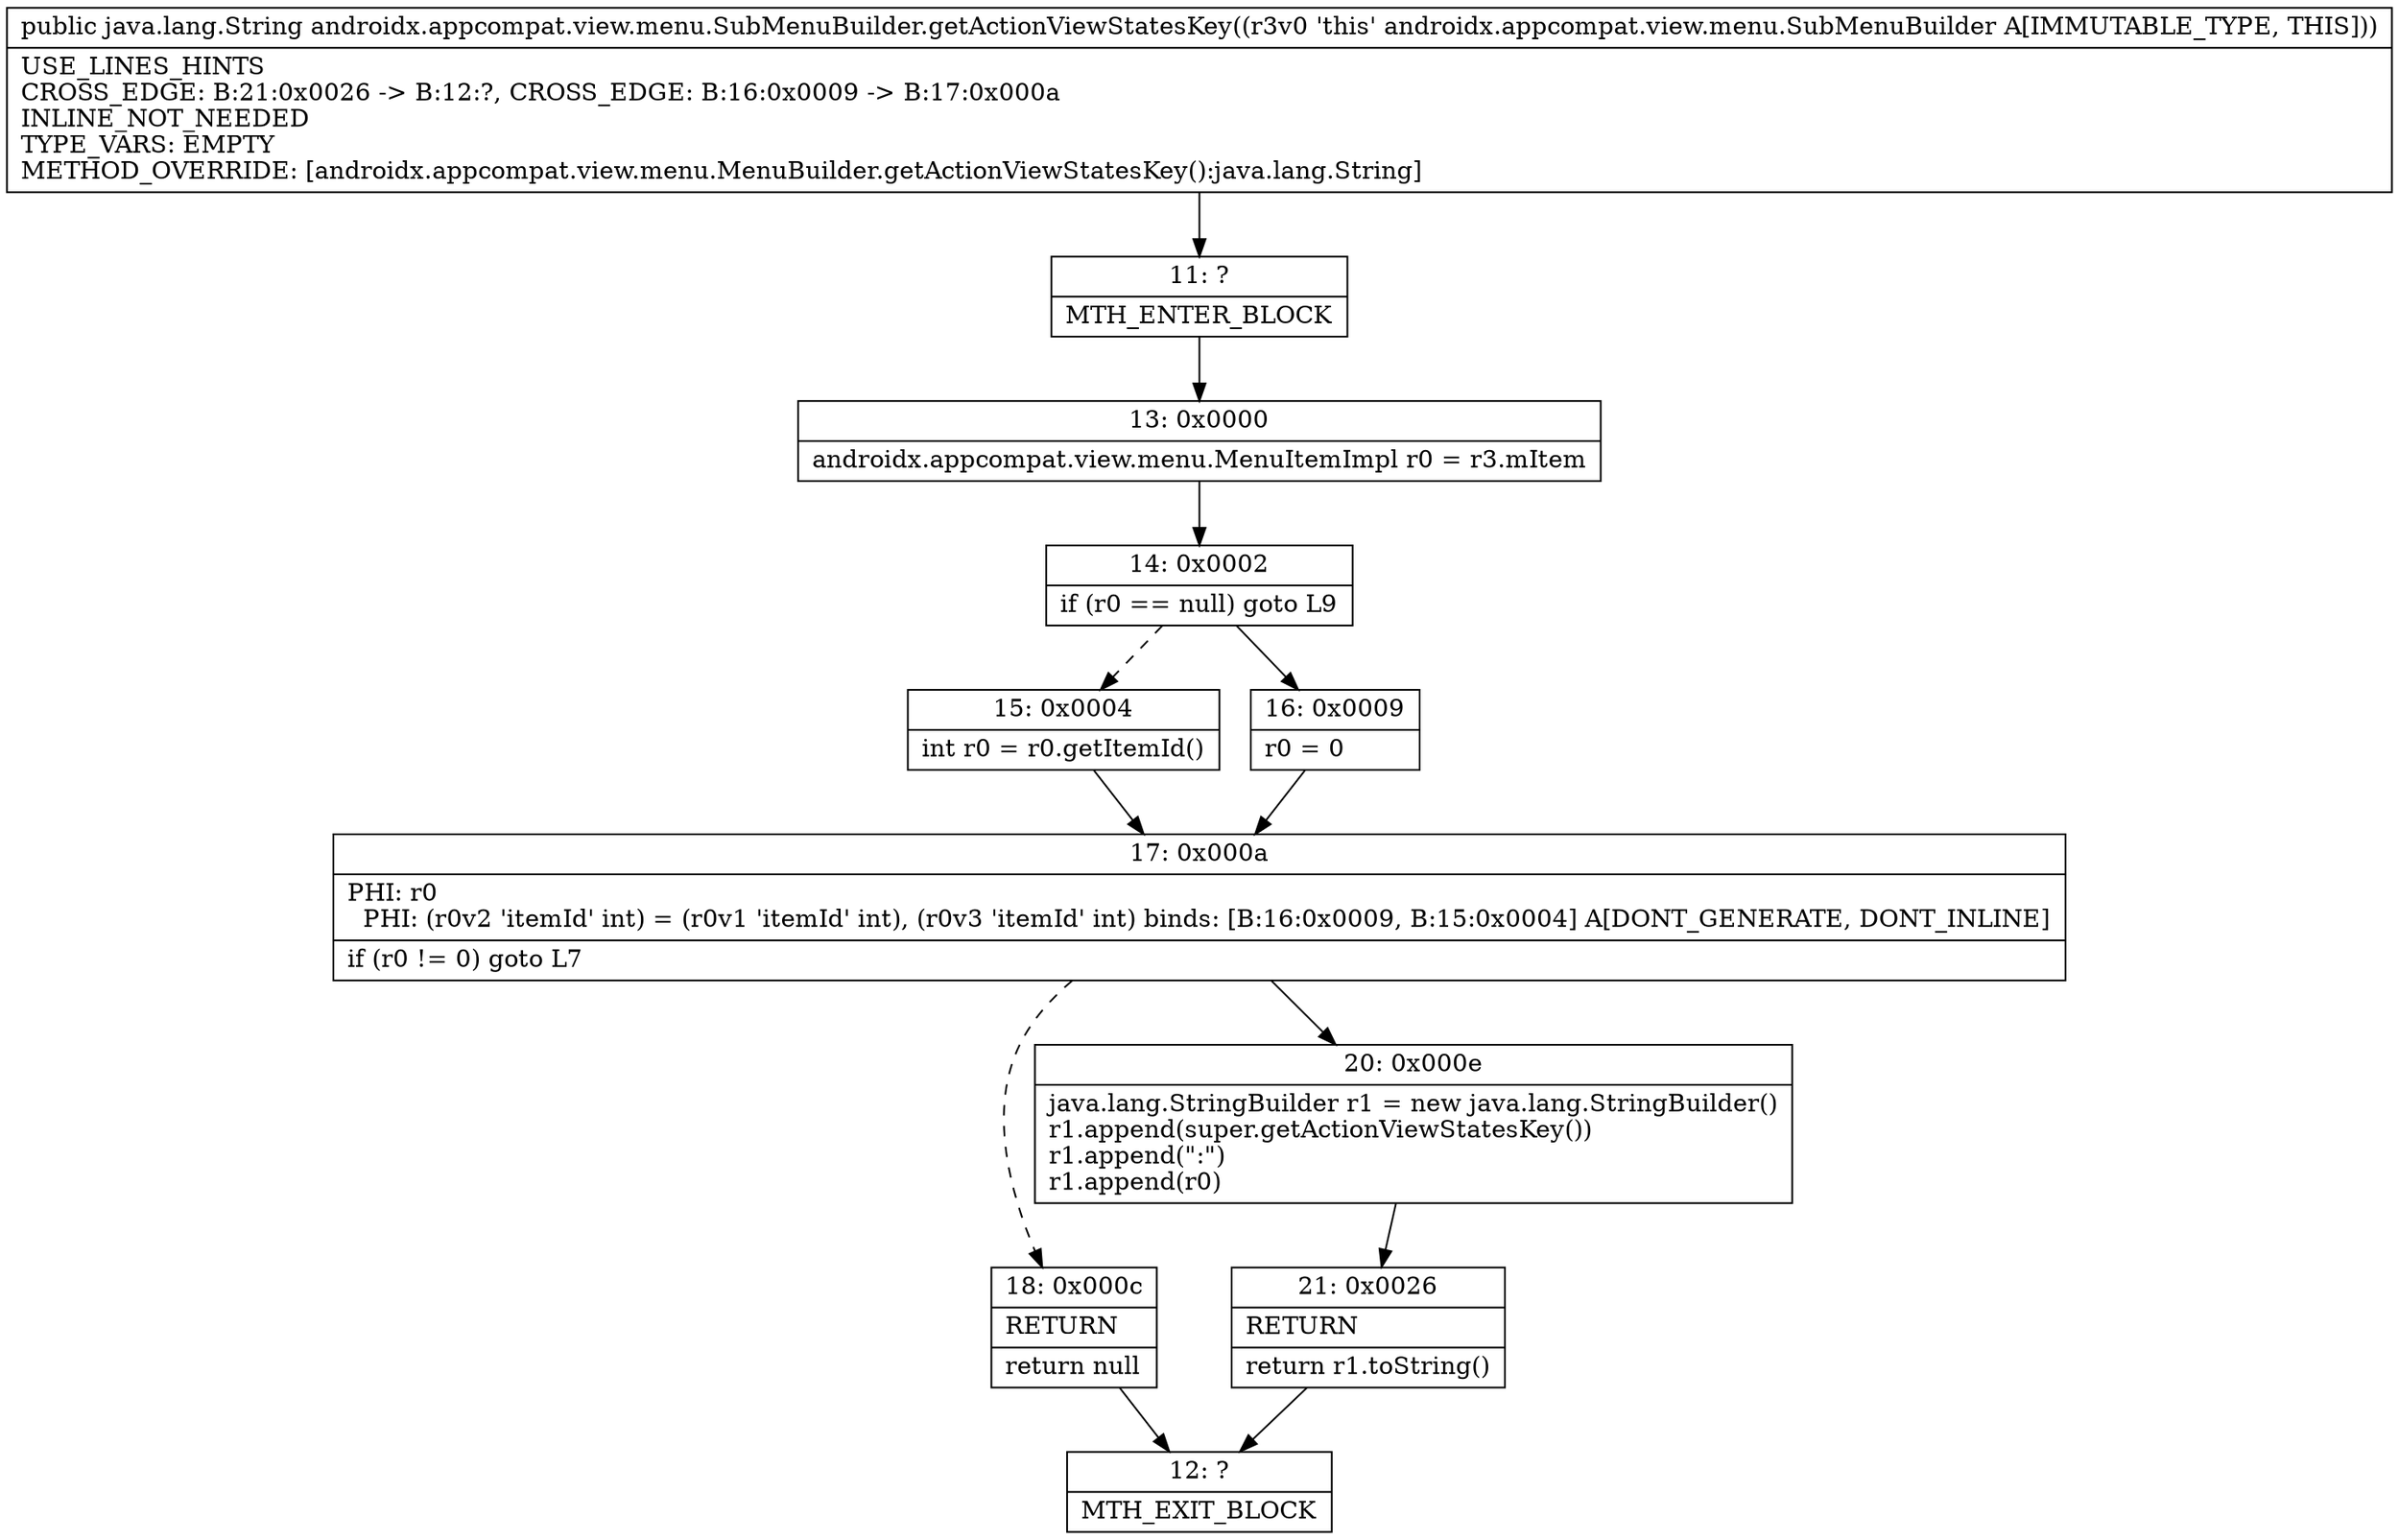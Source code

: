 digraph "CFG forandroidx.appcompat.view.menu.SubMenuBuilder.getActionViewStatesKey()Ljava\/lang\/String;" {
Node_11 [shape=record,label="{11\:\ ?|MTH_ENTER_BLOCK\l}"];
Node_13 [shape=record,label="{13\:\ 0x0000|androidx.appcompat.view.menu.MenuItemImpl r0 = r3.mItem\l}"];
Node_14 [shape=record,label="{14\:\ 0x0002|if (r0 == null) goto L9\l}"];
Node_15 [shape=record,label="{15\:\ 0x0004|int r0 = r0.getItemId()\l}"];
Node_17 [shape=record,label="{17\:\ 0x000a|PHI: r0 \l  PHI: (r0v2 'itemId' int) = (r0v1 'itemId' int), (r0v3 'itemId' int) binds: [B:16:0x0009, B:15:0x0004] A[DONT_GENERATE, DONT_INLINE]\l|if (r0 != 0) goto L7\l}"];
Node_18 [shape=record,label="{18\:\ 0x000c|RETURN\l|return null\l}"];
Node_12 [shape=record,label="{12\:\ ?|MTH_EXIT_BLOCK\l}"];
Node_20 [shape=record,label="{20\:\ 0x000e|java.lang.StringBuilder r1 = new java.lang.StringBuilder()\lr1.append(super.getActionViewStatesKey())\lr1.append(\":\")\lr1.append(r0)\l}"];
Node_21 [shape=record,label="{21\:\ 0x0026|RETURN\l|return r1.toString()\l}"];
Node_16 [shape=record,label="{16\:\ 0x0009|r0 = 0\l}"];
MethodNode[shape=record,label="{public java.lang.String androidx.appcompat.view.menu.SubMenuBuilder.getActionViewStatesKey((r3v0 'this' androidx.appcompat.view.menu.SubMenuBuilder A[IMMUTABLE_TYPE, THIS]))  | USE_LINES_HINTS\lCROSS_EDGE: B:21:0x0026 \-\> B:12:?, CROSS_EDGE: B:16:0x0009 \-\> B:17:0x000a\lINLINE_NOT_NEEDED\lTYPE_VARS: EMPTY\lMETHOD_OVERRIDE: [androidx.appcompat.view.menu.MenuBuilder.getActionViewStatesKey():java.lang.String]\l}"];
MethodNode -> Node_11;Node_11 -> Node_13;
Node_13 -> Node_14;
Node_14 -> Node_15[style=dashed];
Node_14 -> Node_16;
Node_15 -> Node_17;
Node_17 -> Node_18[style=dashed];
Node_17 -> Node_20;
Node_18 -> Node_12;
Node_20 -> Node_21;
Node_21 -> Node_12;
Node_16 -> Node_17;
}

